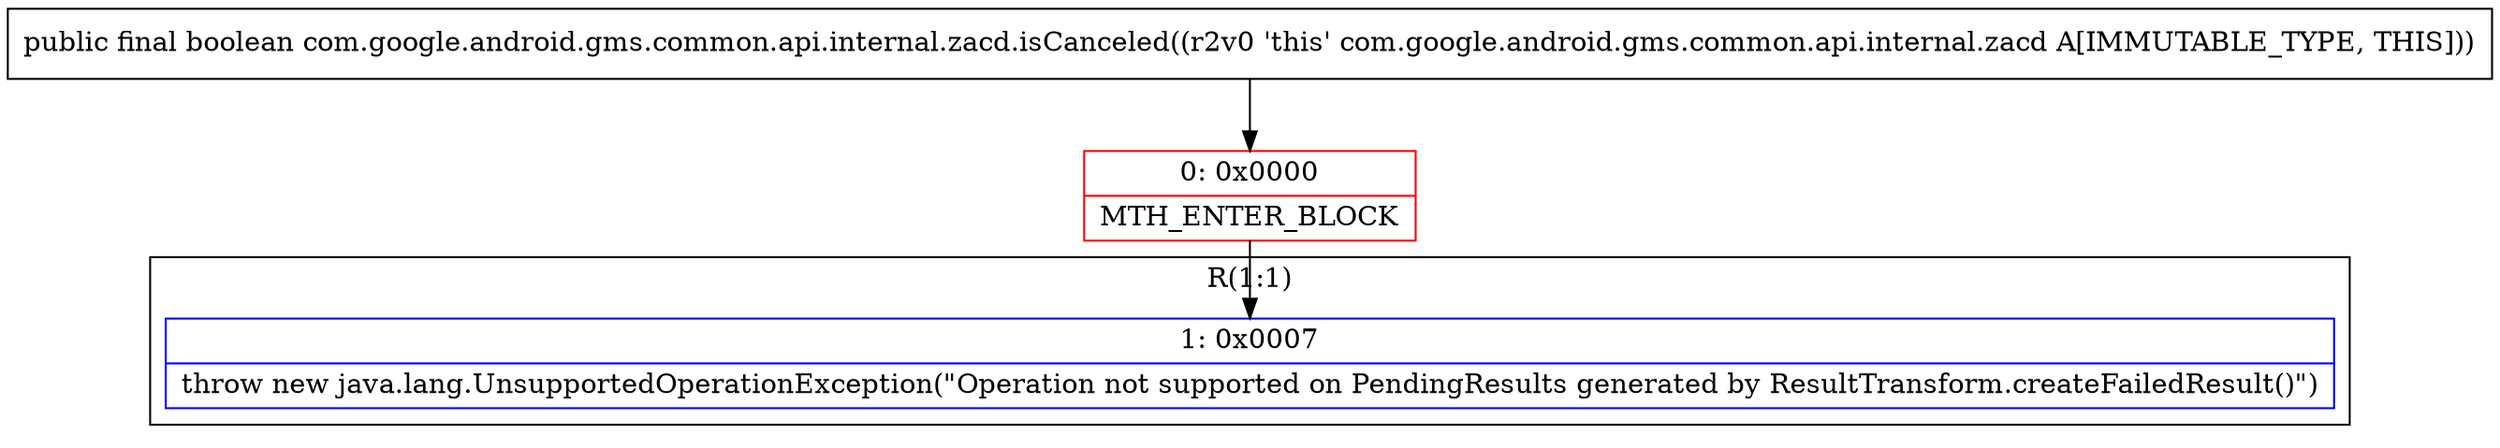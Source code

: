 digraph "CFG forcom.google.android.gms.common.api.internal.zacd.isCanceled()Z" {
subgraph cluster_Region_531979975 {
label = "R(1:1)";
node [shape=record,color=blue];
Node_1 [shape=record,label="{1\:\ 0x0007|throw new java.lang.UnsupportedOperationException(\"Operation not supported on PendingResults generated by ResultTransform.createFailedResult()\")\l}"];
}
Node_0 [shape=record,color=red,label="{0\:\ 0x0000|MTH_ENTER_BLOCK\l}"];
MethodNode[shape=record,label="{public final boolean com.google.android.gms.common.api.internal.zacd.isCanceled((r2v0 'this' com.google.android.gms.common.api.internal.zacd A[IMMUTABLE_TYPE, THIS])) }"];
MethodNode -> Node_0;
Node_0 -> Node_1;
}

